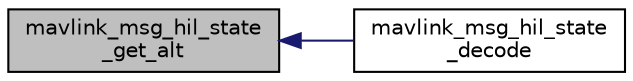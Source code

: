 digraph "mavlink_msg_hil_state_get_alt"
{
 // INTERACTIVE_SVG=YES
  edge [fontname="Helvetica",fontsize="10",labelfontname="Helvetica",labelfontsize="10"];
  node [fontname="Helvetica",fontsize="10",shape=record];
  rankdir="LR";
  Node1 [label="mavlink_msg_hil_state\l_get_alt",height=0.2,width=0.4,color="black", fillcolor="grey75", style="filled" fontcolor="black"];
  Node1 -> Node2 [dir="back",color="midnightblue",fontsize="10",style="solid",fontname="Helvetica"];
  Node2 [label="mavlink_msg_hil_state\l_decode",height=0.2,width=0.4,color="black", fillcolor="white", style="filled",URL="$v1_80_2common_2mavlink__msg__hil__state_8h.html#aad9127fd1cc6639c982b388b2d72a889",tooltip="Decode a hil_state message into a struct. "];
}
